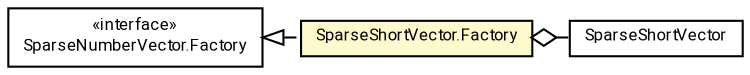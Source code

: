 #!/usr/local/bin/dot
#
# Class diagram 
# Generated by UMLGraph version R5_7_2-60-g0e99a6 (http://www.spinellis.gr/umlgraph/)
#

digraph G {
	graph [fontnames="svg"]
	edge [fontname="Roboto",fontsize=7,labelfontname="Roboto",labelfontsize=7,color="black"];
	node [fontname="Roboto",fontcolor="black",fontsize=8,shape=plaintext,margin=0,width=0,height=0];
	nodesep=0.15;
	ranksep=0.25;
	rankdir=LR;
	// de.lmu.ifi.dbs.elki.data.SparseNumberVector.Factory<V extends de.lmu.ifi.dbs.elki.data.SparseNumberVector>
	c9812953 [label=<<table title="de.lmu.ifi.dbs.elki.data.SparseNumberVector.Factory" border="0" cellborder="1" cellspacing="0" cellpadding="2" href="SparseNumberVector.Factory.html" target="_parent">
		<tr><td><table border="0" cellspacing="0" cellpadding="1">
		<tr><td align="center" balign="center"> &#171;interface&#187; </td></tr>
		<tr><td align="center" balign="center"> <font face="Roboto">SparseNumberVector.Factory</font> </td></tr>
		</table></td></tr>
		</table>>, URL="SparseNumberVector.Factory.html"];
	// de.lmu.ifi.dbs.elki.data.SparseShortVector
	c9813011 [label=<<table title="de.lmu.ifi.dbs.elki.data.SparseShortVector" border="0" cellborder="1" cellspacing="0" cellpadding="2" href="SparseShortVector.html" target="_parent">
		<tr><td><table border="0" cellspacing="0" cellpadding="1">
		<tr><td align="center" balign="center"> <font face="Roboto">SparseShortVector</font> </td></tr>
		</table></td></tr>
		</table>>, URL="SparseShortVector.html"];
	// de.lmu.ifi.dbs.elki.data.SparseShortVector.Factory
	c9813012 [label=<<table title="de.lmu.ifi.dbs.elki.data.SparseShortVector.Factory" border="0" cellborder="1" cellspacing="0" cellpadding="2" bgcolor="lemonChiffon" href="SparseShortVector.Factory.html" target="_parent">
		<tr><td><table border="0" cellspacing="0" cellpadding="1">
		<tr><td align="center" balign="center"> <font face="Roboto">SparseShortVector.Factory</font> </td></tr>
		</table></td></tr>
		</table>>, URL="SparseShortVector.Factory.html"];
	// de.lmu.ifi.dbs.elki.data.SparseShortVector.Factory implements de.lmu.ifi.dbs.elki.data.SparseNumberVector.Factory<V extends de.lmu.ifi.dbs.elki.data.SparseNumberVector>
	c9812953 -> c9813012 [arrowtail=empty,style=dashed,dir=back,weight=9];
	// de.lmu.ifi.dbs.elki.data.SparseShortVector.Factory has de.lmu.ifi.dbs.elki.data.SparseShortVector
	c9813012 -> c9813011 [arrowhead=none,arrowtail=ediamond,dir=back,weight=4];
}

